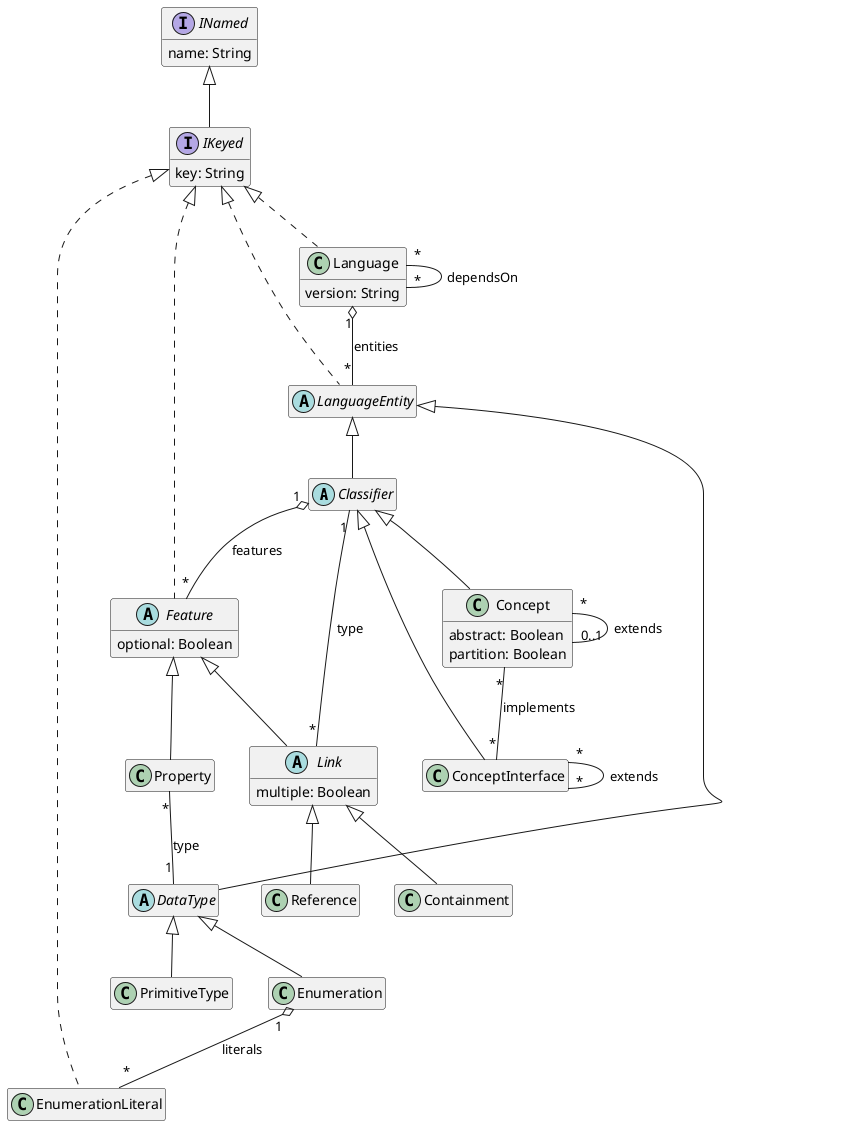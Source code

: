 @startuml
hide empty members

' qualified name: "LIonCore.M3"


abstract class Classifier extends LanguageEntity

class Concept extends Classifier {
  abstract: Boolean
  partition: Boolean
}

class ConceptInterface extends Classifier

class Containment extends Link

abstract class DataType extends LanguageEntity

class Enumeration extends DataType

class EnumerationLiteral implements IKeyed

abstract class Feature implements IKeyed {
  optional: Boolean
}

interface IKeyed extends INamed {
  key: String
}

interface INamed {
  name: String
}

class Language implements IKeyed {
  version: String
}

abstract class LanguageEntity implements IKeyed

abstract class Link extends Feature {
  multiple: Boolean
}

class PrimitiveType extends DataType

class Property extends Feature

class Reference extends Link



' relations:

Classifier "1" o-- "*" Feature: features
Concept "*" -- "0..1" Concept: extends
Concept "*" -- "*" ConceptInterface: implements
ConceptInterface "*" -- "*" ConceptInterface: extends


Enumeration "1" o-- "*" EnumerationLiteral: literals




Language "1" o-- "*" LanguageEntity: entities
Language "*" -- "*" Language: dependsOn

Link "*" -- "1" Classifier: type

Property "*" -- "1" DataType: type


@enduml
